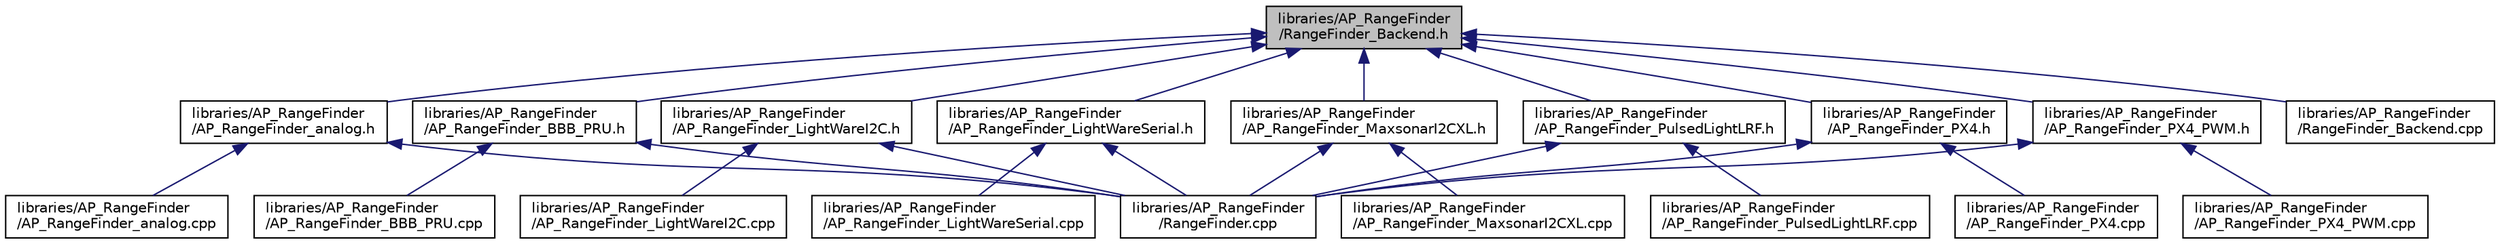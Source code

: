 digraph "libraries/AP_RangeFinder/RangeFinder_Backend.h"
{
 // INTERACTIVE_SVG=YES
  edge [fontname="Helvetica",fontsize="10",labelfontname="Helvetica",labelfontsize="10"];
  node [fontname="Helvetica",fontsize="10",shape=record];
  Node1 [label="libraries/AP_RangeFinder\l/RangeFinder_Backend.h",height=0.2,width=0.4,color="black", fillcolor="grey75", style="filled", fontcolor="black"];
  Node1 -> Node2 [dir="back",color="midnightblue",fontsize="10",style="solid",fontname="Helvetica"];
  Node2 [label="libraries/AP_RangeFinder\l/AP_RangeFinder_analog.h",height=0.2,width=0.4,color="black", fillcolor="white", style="filled",URL="$AP__RangeFinder__analog_8h.html"];
  Node2 -> Node3 [dir="back",color="midnightblue",fontsize="10",style="solid",fontname="Helvetica"];
  Node3 [label="libraries/AP_RangeFinder\l/AP_RangeFinder_analog.cpp",height=0.2,width=0.4,color="black", fillcolor="white", style="filled",URL="$AP__RangeFinder__analog_8cpp.html"];
  Node2 -> Node4 [dir="back",color="midnightblue",fontsize="10",style="solid",fontname="Helvetica"];
  Node4 [label="libraries/AP_RangeFinder\l/RangeFinder.cpp",height=0.2,width=0.4,color="black", fillcolor="white", style="filled",URL="$RangeFinder_8cpp.html"];
  Node1 -> Node5 [dir="back",color="midnightblue",fontsize="10",style="solid",fontname="Helvetica"];
  Node5 [label="libraries/AP_RangeFinder\l/AP_RangeFinder_BBB_PRU.h",height=0.2,width=0.4,color="black", fillcolor="white", style="filled",URL="$AP__RangeFinder__BBB__PRU_8h.html"];
  Node5 -> Node6 [dir="back",color="midnightblue",fontsize="10",style="solid",fontname="Helvetica"];
  Node6 [label="libraries/AP_RangeFinder\l/AP_RangeFinder_BBB_PRU.cpp",height=0.2,width=0.4,color="black", fillcolor="white", style="filled",URL="$AP__RangeFinder__BBB__PRU_8cpp.html"];
  Node5 -> Node4 [dir="back",color="midnightblue",fontsize="10",style="solid",fontname="Helvetica"];
  Node1 -> Node7 [dir="back",color="midnightblue",fontsize="10",style="solid",fontname="Helvetica"];
  Node7 [label="libraries/AP_RangeFinder\l/AP_RangeFinder_LightWareI2C.h",height=0.2,width=0.4,color="black", fillcolor="white", style="filled",URL="$AP__RangeFinder__LightWareI2C_8h.html"];
  Node7 -> Node8 [dir="back",color="midnightblue",fontsize="10",style="solid",fontname="Helvetica"];
  Node8 [label="libraries/AP_RangeFinder\l/AP_RangeFinder_LightWareI2C.cpp",height=0.2,width=0.4,color="black", fillcolor="white", style="filled",URL="$AP__RangeFinder__LightWareI2C_8cpp.html"];
  Node7 -> Node4 [dir="back",color="midnightblue",fontsize="10",style="solid",fontname="Helvetica"];
  Node1 -> Node9 [dir="back",color="midnightblue",fontsize="10",style="solid",fontname="Helvetica"];
  Node9 [label="libraries/AP_RangeFinder\l/AP_RangeFinder_LightWareSerial.h",height=0.2,width=0.4,color="black", fillcolor="white", style="filled",URL="$AP__RangeFinder__LightWareSerial_8h.html"];
  Node9 -> Node10 [dir="back",color="midnightblue",fontsize="10",style="solid",fontname="Helvetica"];
  Node10 [label="libraries/AP_RangeFinder\l/AP_RangeFinder_LightWareSerial.cpp",height=0.2,width=0.4,color="black", fillcolor="white", style="filled",URL="$AP__RangeFinder__LightWareSerial_8cpp.html"];
  Node9 -> Node4 [dir="back",color="midnightblue",fontsize="10",style="solid",fontname="Helvetica"];
  Node1 -> Node11 [dir="back",color="midnightblue",fontsize="10",style="solid",fontname="Helvetica"];
  Node11 [label="libraries/AP_RangeFinder\l/AP_RangeFinder_MaxsonarI2CXL.h",height=0.2,width=0.4,color="black", fillcolor="white", style="filled",URL="$AP__RangeFinder__MaxsonarI2CXL_8h.html"];
  Node11 -> Node12 [dir="back",color="midnightblue",fontsize="10",style="solid",fontname="Helvetica"];
  Node12 [label="libraries/AP_RangeFinder\l/AP_RangeFinder_MaxsonarI2CXL.cpp",height=0.2,width=0.4,color="black", fillcolor="white", style="filled",URL="$AP__RangeFinder__MaxsonarI2CXL_8cpp.html"];
  Node11 -> Node4 [dir="back",color="midnightblue",fontsize="10",style="solid",fontname="Helvetica"];
  Node1 -> Node13 [dir="back",color="midnightblue",fontsize="10",style="solid",fontname="Helvetica"];
  Node13 [label="libraries/AP_RangeFinder\l/AP_RangeFinder_PulsedLightLRF.h",height=0.2,width=0.4,color="black", fillcolor="white", style="filled",URL="$AP__RangeFinder__PulsedLightLRF_8h.html"];
  Node13 -> Node14 [dir="back",color="midnightblue",fontsize="10",style="solid",fontname="Helvetica"];
  Node14 [label="libraries/AP_RangeFinder\l/AP_RangeFinder_PulsedLightLRF.cpp",height=0.2,width=0.4,color="black", fillcolor="white", style="filled",URL="$AP__RangeFinder__PulsedLightLRF_8cpp.html"];
  Node13 -> Node4 [dir="back",color="midnightblue",fontsize="10",style="solid",fontname="Helvetica"];
  Node1 -> Node15 [dir="back",color="midnightblue",fontsize="10",style="solid",fontname="Helvetica"];
  Node15 [label="libraries/AP_RangeFinder\l/AP_RangeFinder_PX4.h",height=0.2,width=0.4,color="black", fillcolor="white", style="filled",URL="$AP__RangeFinder__PX4_8h.html"];
  Node15 -> Node16 [dir="back",color="midnightblue",fontsize="10",style="solid",fontname="Helvetica"];
  Node16 [label="libraries/AP_RangeFinder\l/AP_RangeFinder_PX4.cpp",height=0.2,width=0.4,color="black", fillcolor="white", style="filled",URL="$AP__RangeFinder__PX4_8cpp.html"];
  Node15 -> Node4 [dir="back",color="midnightblue",fontsize="10",style="solid",fontname="Helvetica"];
  Node1 -> Node17 [dir="back",color="midnightblue",fontsize="10",style="solid",fontname="Helvetica"];
  Node17 [label="libraries/AP_RangeFinder\l/AP_RangeFinder_PX4_PWM.h",height=0.2,width=0.4,color="black", fillcolor="white", style="filled",URL="$AP__RangeFinder__PX4__PWM_8h.html"];
  Node17 -> Node18 [dir="back",color="midnightblue",fontsize="10",style="solid",fontname="Helvetica"];
  Node18 [label="libraries/AP_RangeFinder\l/AP_RangeFinder_PX4_PWM.cpp",height=0.2,width=0.4,color="black", fillcolor="white", style="filled",URL="$AP__RangeFinder__PX4__PWM_8cpp.html"];
  Node17 -> Node4 [dir="back",color="midnightblue",fontsize="10",style="solid",fontname="Helvetica"];
  Node1 -> Node19 [dir="back",color="midnightblue",fontsize="10",style="solid",fontname="Helvetica"];
  Node19 [label="libraries/AP_RangeFinder\l/RangeFinder_Backend.cpp",height=0.2,width=0.4,color="black", fillcolor="white", style="filled",URL="$RangeFinder__Backend_8cpp.html"];
}
